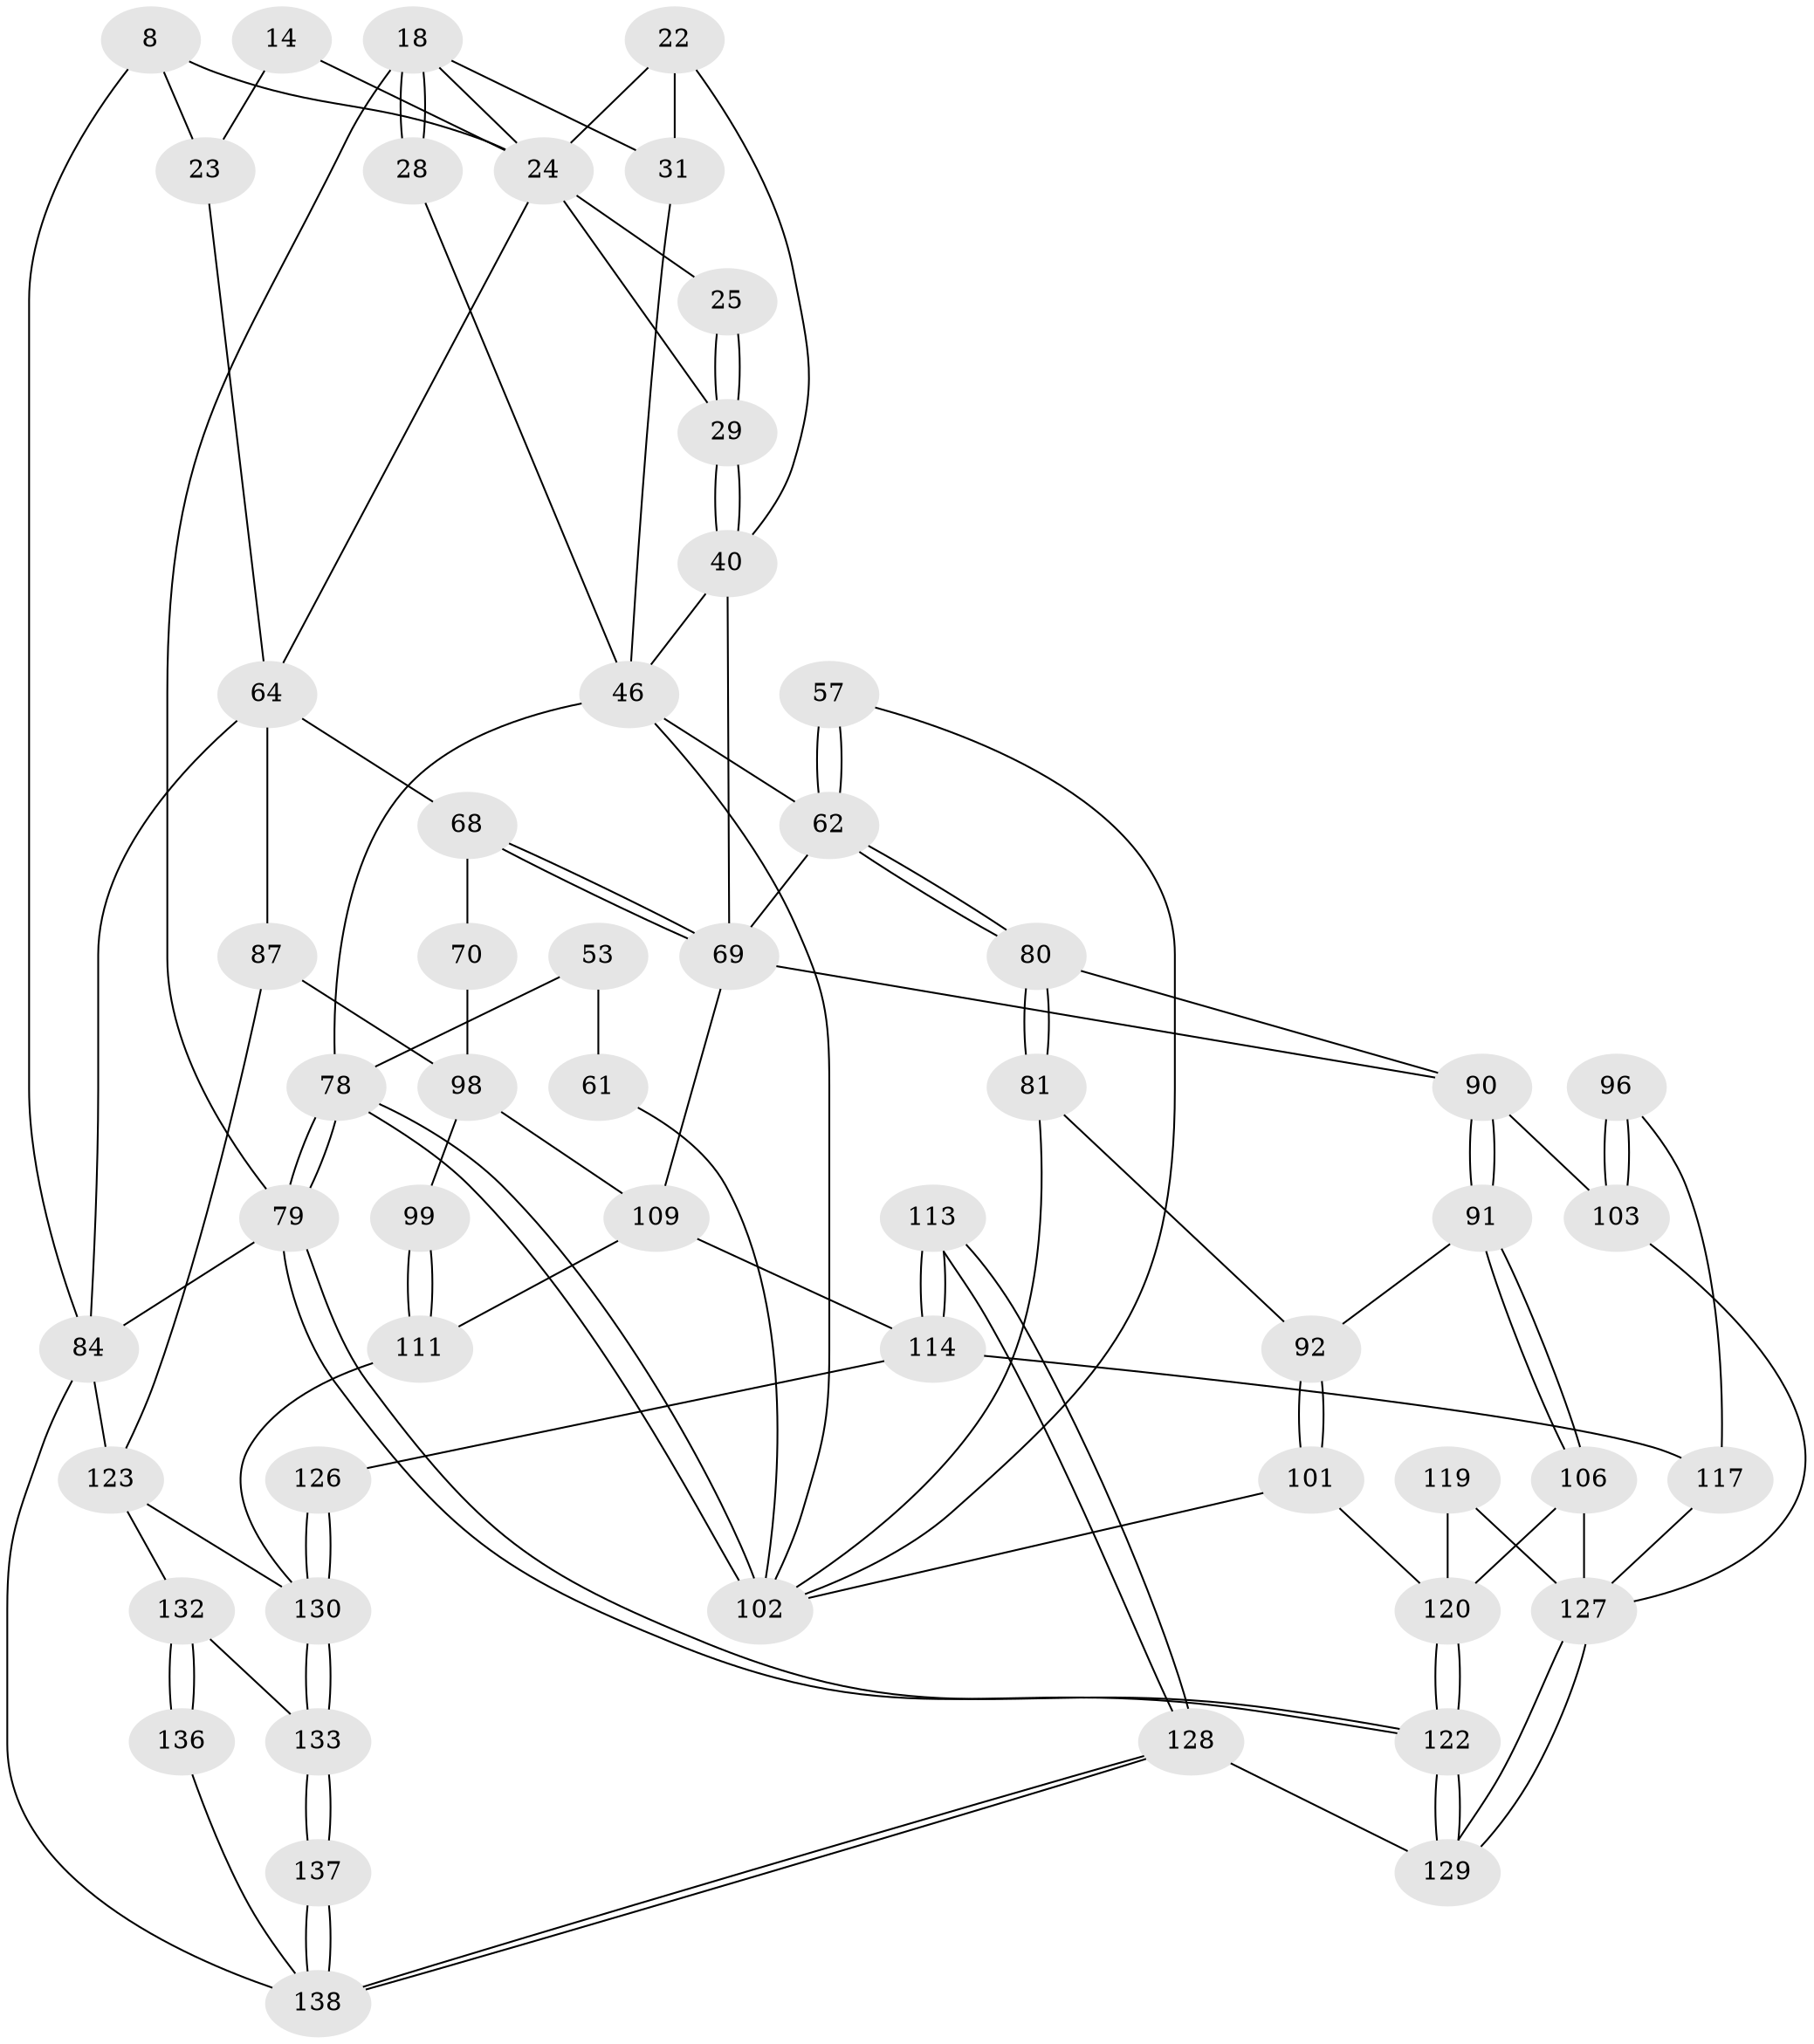 // original degree distribution, {3: 0.014492753623188406, 6: 0.21739130434782608, 5: 0.5362318840579711, 4: 0.2318840579710145}
// Generated by graph-tools (version 1.1) at 2025/05/03/04/25 22:05:41]
// undirected, 55 vertices, 117 edges
graph export_dot {
graph [start="1"]
  node [color=gray90,style=filled];
  8 [pos="+0.7066341614573376+0.035024580387124804",super="+1+2"];
  14 [pos="+0.7401867465402591+0.11286849039618474"];
  18 [pos="+0.35203076166309144+0.07101138414134439",super="+6"];
  22 [pos="+0.48150343839837834+0.13730176098621472",super="+16"];
  23 [pos="+0.8105508141702584+0.08816415298536721",super="+12+13"];
  24 [pos="+0.715401308359798+0.15603067662393055",super="+15"];
  25 [pos="+0.6622709731042057+0.15453950926555748"];
  28 [pos="+0.22470097118235366+0.12729441512815443"];
  29 [pos="+0.5998407770715498+0.21993138699139067",super="+20+19"];
  31 [pos="+0.37704159395406495+0.12774791072342812",super="+17"];
  40 [pos="+0.5873909434105118+0.24530805469245948",super="+34+35"];
  46 [pos="+0.2287765756303204+0.3315746087514912",super="+41"];
  53 [pos="+0+0.41073991254063763",super="+52"];
  57 [pos="+0.2933319512046106+0.46271595144809957"];
  61 [pos="+0.11008007842685957+0.4933701627265532",super="+59"];
  62 [pos="+0.35751867636396767+0.5035508559212841",super="+56+55+45"];
  64 [pos="+0.8472671198279442+0.4021152454307342",super="+63+30"];
  68 [pos="+0.7065157619699195+0.40740590820420475",super="+65"];
  69 [pos="+0.649294905753292+0.5604395342577976",super="+66+67+48+39"];
  70 [pos="+0.7915930274525566+0.49824081479416193"];
  78 [pos="+0+1",super="+77+43"];
  79 [pos="+0+1",super="+4"];
  80 [pos="+0.35762352704609257+0.5064997048042634"];
  81 [pos="+0.31050989421209685+0.5753269886907834"];
  84 [pos="+1+1",super="+3"];
  87 [pos="+1+0.5084087094155841",super="+71+86"];
  90 [pos="+0.39833733553959966+0.6541458347255047",super="+89"];
  91 [pos="+0.3743719369731273+0.6694478584140755"];
  92 [pos="+0.3312967014505213+0.6529880152874321"];
  96 [pos="+0.5091793959162212+0.7089900144256426"];
  98 [pos="+0.9538056252146504+0.703841754787547",super="+74"];
  99 [pos="+0.9039580015135217+0.7321852594944497"];
  101 [pos="+0.2606736261187818+0.7221433564701195"];
  102 [pos="+0.22267453361280604+0.7066404560799818",super="+83+58"];
  103 [pos="+0.4804649888105119+0.7324127377176353",super="+100+97"];
  106 [pos="+0.3737433919208794+0.700721319718615",super="+105"];
  109 [pos="+0.7722023720722468+0.7240275487215665",super="+76"];
  111 [pos="+0.8924448913959141+0.7454629070549583"];
  113 [pos="+0.7021502548504526+0.8287276543103315"];
  114 [pos="+0.6589498054391393+0.8104581161456612",super="+110+112"];
  117 [pos="+0.609337429083447+0.7841729323696267",super="+95+116"];
  119 [pos="+0.3665768679994848+0.8399109422958847"];
  120 [pos="+0.3104705728299326+0.8401418535339397",super="+115"];
  122 [pos="+0+1"];
  123 [pos="+0.9353551756831111+0.866911858178882",super="+85"];
  126 [pos="+0.7406173796986322+0.8359380174185158"];
  127 [pos="+0.4746523940130807+0.9118152205022553",super="+121"];
  128 [pos="+0.5918241494402975+1"];
  129 [pos="+0.5275077639598976+1"];
  130 [pos="+0.8124141773822878+0.9041180949939678",super="+124+125"];
  132 [pos="+0.829679053656819+0.9345177352664529",super="+131"];
  133 [pos="+0.8226235060378156+0.93407774010035"];
  136 [pos="+0.8980508745716912+0.9663958602919246"];
  137 [pos="+0.8142419864223387+0.9509562435287545"];
  138 [pos="+0.6366026740903657+1",super="+134+135"];
  8 -- 23 [weight=2];
  8 -- 84;
  8 -- 24;
  14 -- 23 [weight=2];
  14 -- 24;
  18 -- 28 [weight=2];
  18 -- 28;
  18 -- 79;
  18 -- 31;
  18 -- 24;
  22 -- 31 [weight=2];
  22 -- 24;
  22 -- 40;
  23 -- 64;
  24 -- 25;
  24 -- 64;
  24 -- 29;
  25 -- 29 [weight=2];
  25 -- 29;
  28 -- 46;
  29 -- 40 [weight=2];
  29 -- 40;
  31 -- 46;
  40 -- 69 [weight=2];
  40 -- 46;
  46 -- 62 [weight=2];
  46 -- 78;
  46 -- 102;
  53 -- 61 [weight=3];
  53 -- 78 [weight=2];
  57 -- 62 [weight=2];
  57 -- 62;
  57 -- 102;
  61 -- 102 [weight=2];
  62 -- 80;
  62 -- 80;
  62 -- 69 [weight=2];
  64 -- 84;
  64 -- 87 [weight=2];
  64 -- 68 [weight=2];
  68 -- 69 [weight=2];
  68 -- 69;
  68 -- 70 [weight=2];
  69 -- 90;
  69 -- 109;
  70 -- 98;
  78 -- 79 [weight=2];
  78 -- 79;
  78 -- 102 [weight=2];
  78 -- 102;
  79 -- 122;
  79 -- 122;
  79 -- 84 [weight=2];
  80 -- 81;
  80 -- 81;
  80 -- 90;
  81 -- 92;
  81 -- 102;
  84 -- 123;
  84 -- 138;
  87 -- 98 [weight=2];
  87 -- 123;
  90 -- 91;
  90 -- 91;
  90 -- 103 [weight=2];
  91 -- 92;
  91 -- 106;
  91 -- 106;
  92 -- 101;
  92 -- 101;
  96 -- 103 [weight=2];
  96 -- 103;
  96 -- 117;
  98 -- 99 [weight=2];
  98 -- 109;
  99 -- 111;
  99 -- 111;
  101 -- 102;
  101 -- 120;
  103 -- 127;
  106 -- 120 [weight=2];
  106 -- 127;
  109 -- 111;
  109 -- 114 [weight=2];
  111 -- 130;
  113 -- 114 [weight=2];
  113 -- 114;
  113 -- 128;
  113 -- 128;
  114 -- 117 [weight=2];
  114 -- 126;
  117 -- 127 [weight=2];
  119 -- 120 [weight=2];
  119 -- 127;
  120 -- 122;
  120 -- 122;
  122 -- 129;
  122 -- 129;
  123 -- 132;
  123 -- 130;
  126 -- 130 [weight=2];
  126 -- 130;
  127 -- 129;
  127 -- 129;
  128 -- 129;
  128 -- 138;
  128 -- 138;
  130 -- 133;
  130 -- 133;
  132 -- 133;
  132 -- 136 [weight=2];
  132 -- 136;
  133 -- 137;
  133 -- 137;
  136 -- 138;
  137 -- 138 [weight=2];
  137 -- 138;
}
